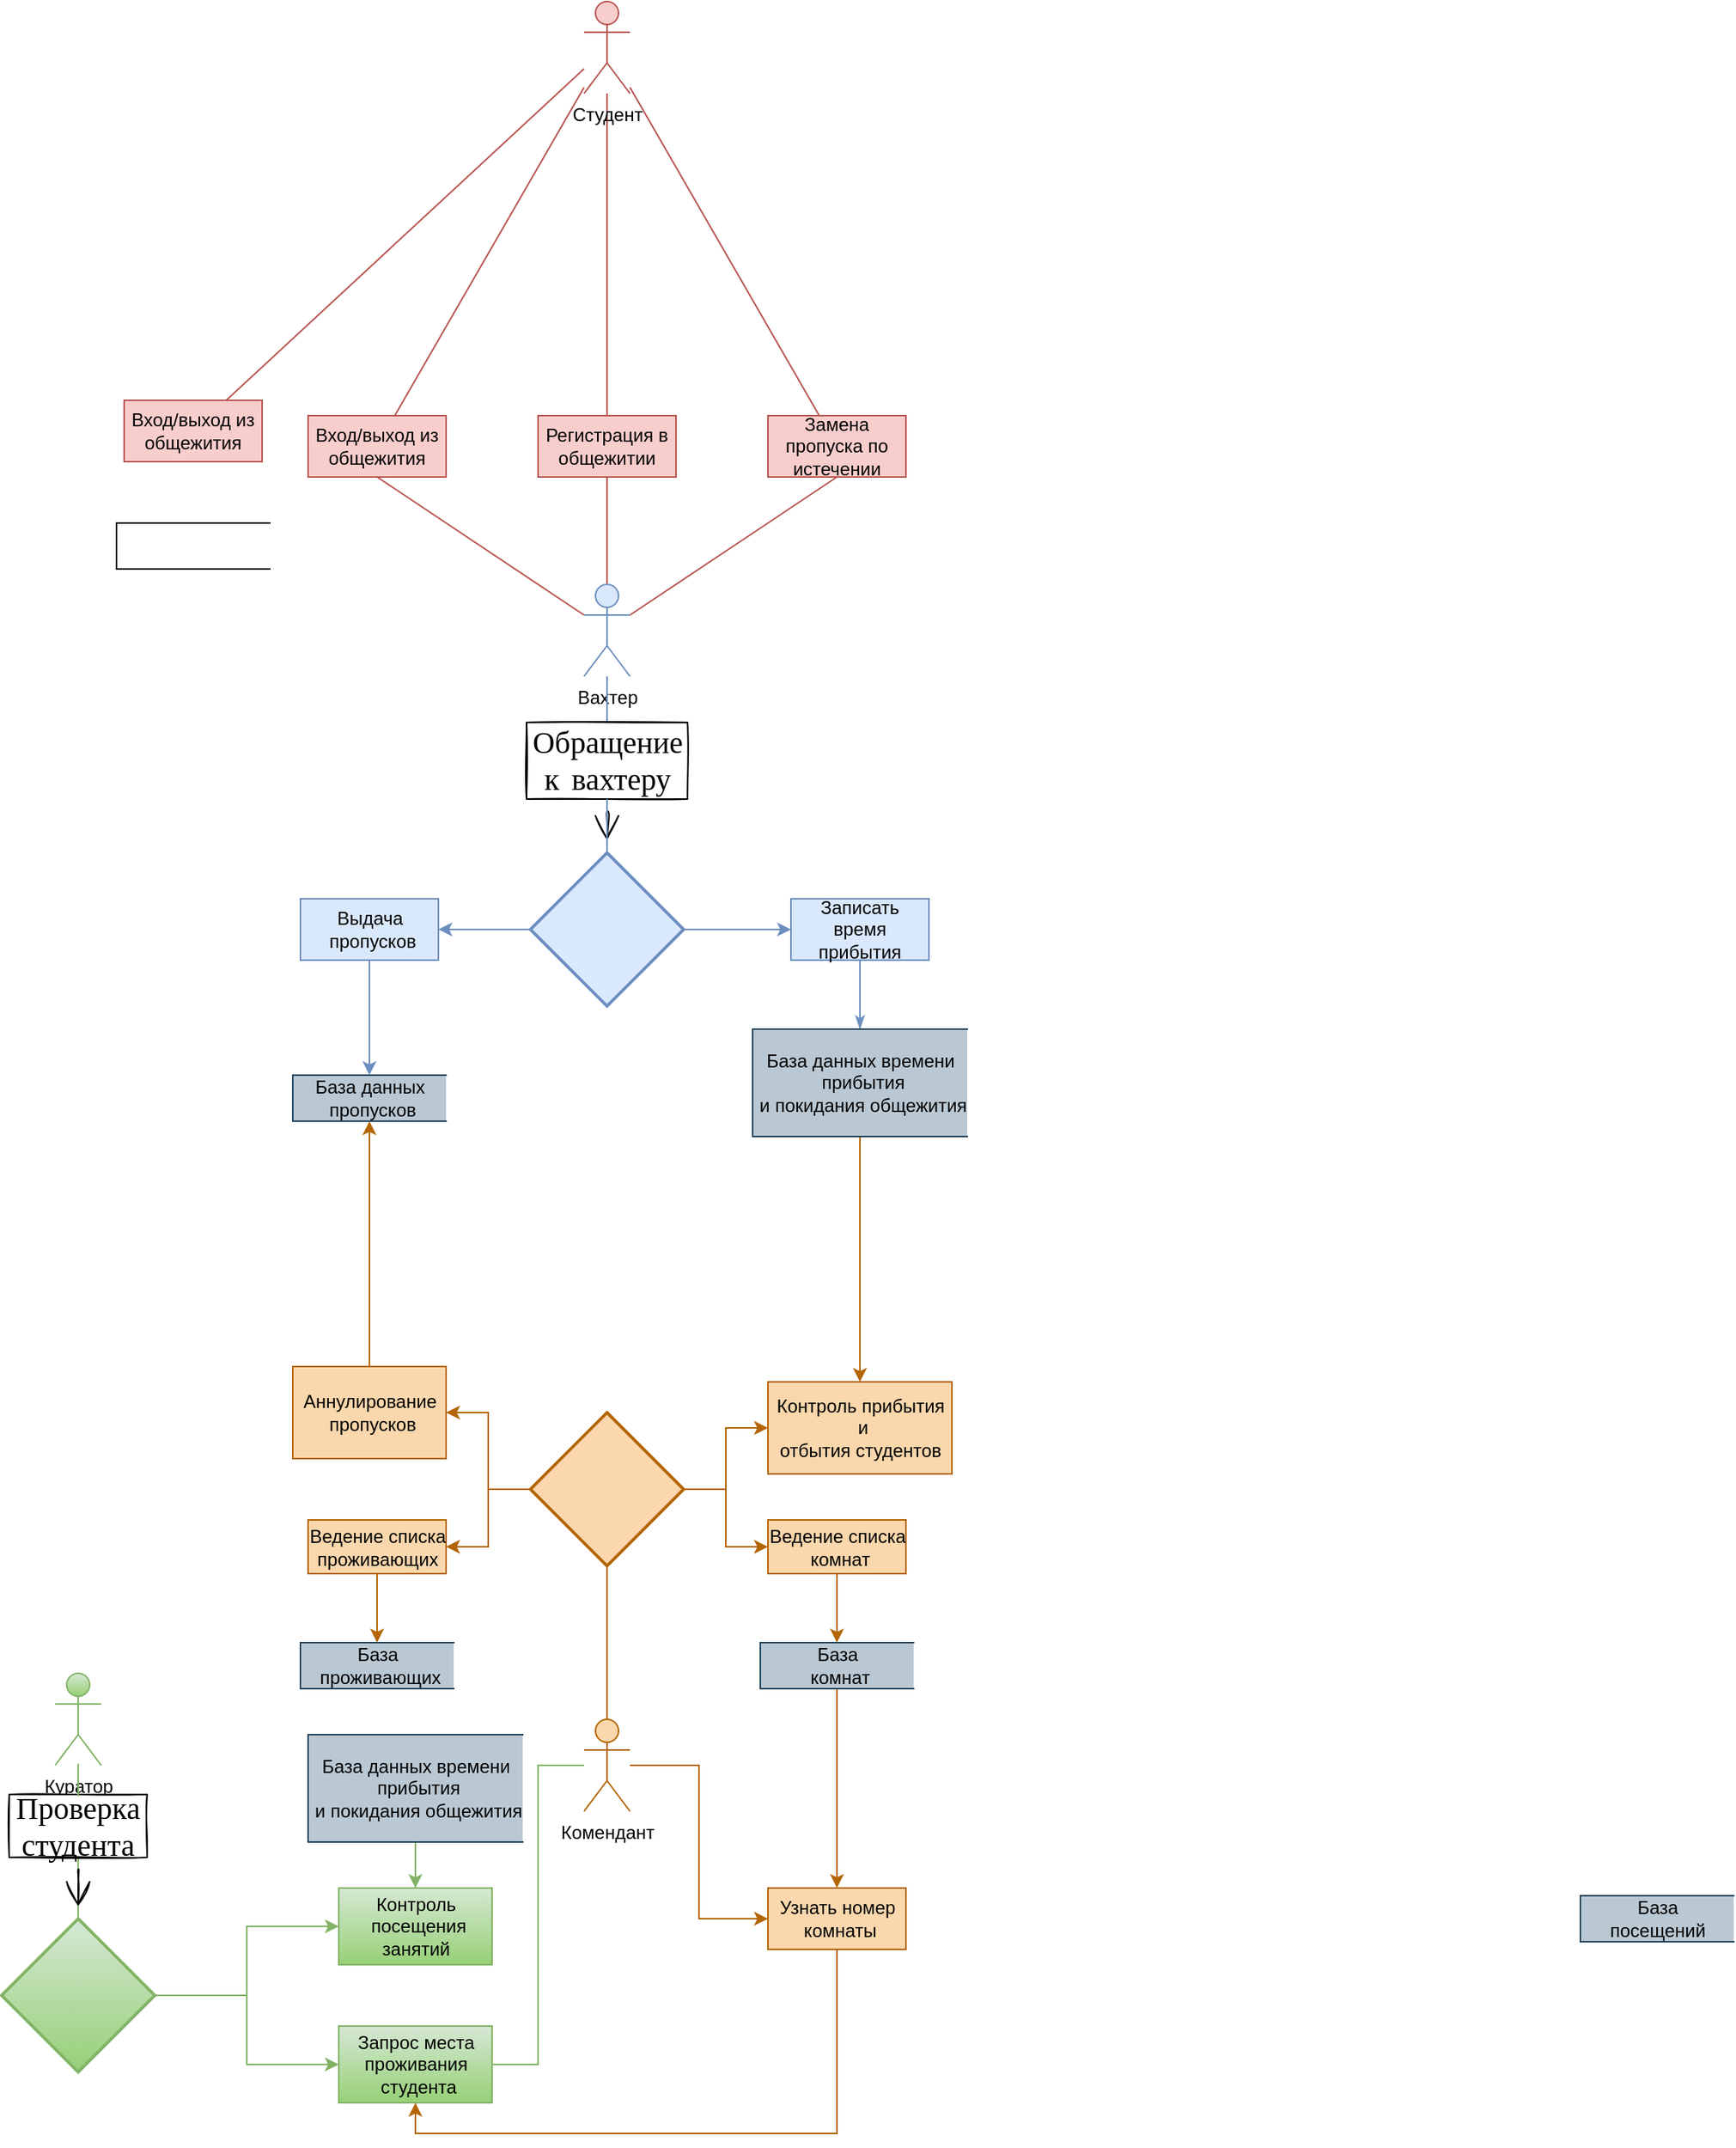 <mxfile version="15.6.2" type="github">
  <diagram id="jD6TNM_BQeUBffr7h1Vu" name="Страница 1">
    <mxGraphModel dx="2048" dy="654" grid="1" gridSize="10" guides="1" tooltips="1" connect="1" arrows="1" fold="1" page="1" pageScale="1" pageWidth="827" pageHeight="1169" math="0" shadow="0">
      <root>
        <mxCell id="0" />
        <mxCell id="1" parent="0" />
        <mxCell id="icmjAIZ1aDsR7eF-hHrB-108" style="rounded=0;orthogonalLoop=1;jettySize=auto;html=1;startArrow=none;startFill=0;endArrow=none;endFill=0;fillColor=#f8cecc;strokeColor=#b85450;" parent="1" source="icmjAIZ1aDsR7eF-hHrB-1" target="icmjAIZ1aDsR7eF-hHrB-5" edge="1">
          <mxGeometry relative="1" as="geometry">
            <mxPoint x="225.059" y="100" as="sourcePoint" />
            <mxPoint x="225" y="150" as="targetPoint" />
          </mxGeometry>
        </mxCell>
        <mxCell id="tD3QRTbrXEDpXQR9bQmA-1" style="edgeStyle=none;rounded=0;orthogonalLoop=1;jettySize=auto;html=1;endArrow=none;endFill=0;fillColor=#f8cecc;strokeColor=#b85450;" edge="1" parent="1" source="icmjAIZ1aDsR7eF-hHrB-1" target="icmjAIZ1aDsR7eF-hHrB-6">
          <mxGeometry relative="1" as="geometry" />
        </mxCell>
        <mxCell id="tD3QRTbrXEDpXQR9bQmA-2" style="edgeStyle=none;rounded=0;orthogonalLoop=1;jettySize=auto;html=1;endArrow=none;endFill=0;fillColor=#f8cecc;strokeColor=#b85450;" edge="1" parent="1" source="icmjAIZ1aDsR7eF-hHrB-1" target="icmjAIZ1aDsR7eF-hHrB-7">
          <mxGeometry relative="1" as="geometry" />
        </mxCell>
        <mxCell id="tD3QRTbrXEDpXQR9bQmA-7" style="edgeStyle=none;rounded=0;orthogonalLoop=1;jettySize=auto;html=1;endArrow=none;endFill=0;fillColor=#f8cecc;strokeColor=#b85450;" edge="1" parent="1" source="icmjAIZ1aDsR7eF-hHrB-1" target="tD3QRTbrXEDpXQR9bQmA-4">
          <mxGeometry relative="1" as="geometry" />
        </mxCell>
        <mxCell id="icmjAIZ1aDsR7eF-hHrB-1" value="Студент&lt;br&gt;" style="shape=umlActor;verticalLabelPosition=bottom;verticalAlign=top;html=1;outlineConnect=0;fillColor=#f8cecc;strokeColor=#b85450;" parent="1" vertex="1">
          <mxGeometry x="210" width="30" height="60" as="geometry" />
        </mxCell>
        <mxCell id="icmjAIZ1aDsR7eF-hHrB-5" value="&lt;span&gt;Вход/выход из общежития&lt;/span&gt;" style="rounded=0;whiteSpace=wrap;html=1;fillColor=#f8cecc;strokeColor=#b85450;" parent="1" vertex="1">
          <mxGeometry x="30" y="270" width="90" height="40" as="geometry" />
        </mxCell>
        <mxCell id="icmjAIZ1aDsR7eF-hHrB-6" value="&lt;span&gt;Регистрация в общежитии&lt;/span&gt;" style="rounded=0;whiteSpace=wrap;html=1;fillColor=#f8cecc;strokeColor=#b85450;" parent="1" vertex="1">
          <mxGeometry x="180" y="270" width="90" height="40" as="geometry" />
        </mxCell>
        <mxCell id="icmjAIZ1aDsR7eF-hHrB-7" value="&lt;span&gt;Замена пропуска по истечении&lt;/span&gt;" style="rounded=0;whiteSpace=wrap;html=1;fillColor=#f8cecc;strokeColor=#b85450;" parent="1" vertex="1">
          <mxGeometry x="330" y="270" width="90" height="40" as="geometry" />
        </mxCell>
        <mxCell id="icmjAIZ1aDsR7eF-hHrB-77" style="rounded=0;orthogonalLoop=1;jettySize=auto;html=1;entryX=0.5;entryY=1;entryDx=0;entryDy=0;startArrow=none;startFill=0;endArrow=none;endFill=0;fillColor=#f8cecc;strokeColor=#b85450;" parent="1" source="icmjAIZ1aDsR7eF-hHrB-11" target="icmjAIZ1aDsR7eF-hHrB-7" edge="1">
          <mxGeometry relative="1" as="geometry" />
        </mxCell>
        <mxCell id="icmjAIZ1aDsR7eF-hHrB-78" style="rounded=0;orthogonalLoop=1;jettySize=auto;html=1;entryX=0.5;entryY=1;entryDx=0;entryDy=0;startArrow=none;startFill=0;endArrow=none;endFill=0;fillColor=#f8cecc;strokeColor=#b85450;" parent="1" source="icmjAIZ1aDsR7eF-hHrB-11" target="icmjAIZ1aDsR7eF-hHrB-6" edge="1">
          <mxGeometry relative="1" as="geometry" />
        </mxCell>
        <mxCell id="icmjAIZ1aDsR7eF-hHrB-79" style="rounded=0;orthogonalLoop=1;jettySize=auto;html=1;entryX=0.5;entryY=1;entryDx=0;entryDy=0;startArrow=none;startFill=0;endArrow=none;endFill=0;fillColor=#f8cecc;strokeColor=#b85450;" parent="1" source="icmjAIZ1aDsR7eF-hHrB-11" target="icmjAIZ1aDsR7eF-hHrB-5" edge="1">
          <mxGeometry relative="1" as="geometry">
            <mxPoint x="225" y="410" as="sourcePoint" />
          </mxGeometry>
        </mxCell>
        <mxCell id="icmjAIZ1aDsR7eF-hHrB-11" value="Вахтер" style="shape=umlActor;verticalLabelPosition=bottom;verticalAlign=top;html=1;outlineConnect=0;fillColor=#dae8fc;strokeColor=#6c8ebf;" parent="1" vertex="1">
          <mxGeometry x="210" y="380" width="30" height="60" as="geometry" />
        </mxCell>
        <mxCell id="icmjAIZ1aDsR7eF-hHrB-89" style="edgeStyle=orthogonalEdgeStyle;rounded=0;orthogonalLoop=1;jettySize=auto;html=1;startArrow=classic;startFill=1;endArrow=none;endFill=0;fillColor=#dae8fc;strokeColor=#6c8ebf;" parent="1" source="icmjAIZ1aDsR7eF-hHrB-30" target="icmjAIZ1aDsR7eF-hHrB-81" edge="1">
          <mxGeometry relative="1" as="geometry" />
        </mxCell>
        <mxCell id="icmjAIZ1aDsR7eF-hHrB-30" value="Записать время прибытия" style="rounded=0;whiteSpace=wrap;html=1;fillColor=#dae8fc;strokeColor=#6c8ebf;" parent="1" vertex="1">
          <mxGeometry x="345" y="585" width="90" height="40" as="geometry" />
        </mxCell>
        <mxCell id="icmjAIZ1aDsR7eF-hHrB-36" style="edgeStyle=orthogonalEdgeStyle;rounded=0;orthogonalLoop=1;jettySize=auto;html=1;exitX=0.5;exitY=0;exitDx=0;exitDy=0;entryX=0.5;entryY=1;entryDx=0;entryDy=0;startArrow=classicThin;startFill=1;endArrow=none;endFill=0;fillColor=#dae8fc;strokeColor=#6c8ebf;" parent="1" source="icmjAIZ1aDsR7eF-hHrB-34" target="icmjAIZ1aDsR7eF-hHrB-30" edge="1">
          <mxGeometry relative="1" as="geometry" />
        </mxCell>
        <mxCell id="icmjAIZ1aDsR7eF-hHrB-63" style="edgeStyle=orthogonalEdgeStyle;rounded=0;orthogonalLoop=1;jettySize=auto;html=1;startArrow=classic;startFill=1;endArrow=none;endFill=0;fillColor=#fad7ac;strokeColor=#b46504;exitX=0.5;exitY=0;exitDx=0;exitDy=0;entryX=0.5;entryY=1;entryDx=0;entryDy=0;" parent="1" source="icmjAIZ1aDsR7eF-hHrB-59" target="icmjAIZ1aDsR7eF-hHrB-34" edge="1">
          <mxGeometry relative="1" as="geometry">
            <mxPoint x="280" y="840" as="targetPoint" />
          </mxGeometry>
        </mxCell>
        <mxCell id="icmjAIZ1aDsR7eF-hHrB-34" value="&lt;span&gt;База данных времени&lt;br&gt;&amp;nbsp;прибытия&lt;br&gt;&amp;nbsp;и покидания общежития&lt;/span&gt;" style="html=1;dashed=0;whitespace=wrap;shape=partialRectangle;right=0;fillColor=#bac8d3;strokeColor=#23445d;" parent="1" vertex="1">
          <mxGeometry x="320" y="670" width="140" height="70" as="geometry" />
        </mxCell>
        <mxCell id="icmjAIZ1aDsR7eF-hHrB-90" style="edgeStyle=orthogonalEdgeStyle;rounded=0;orthogonalLoop=1;jettySize=auto;html=1;startArrow=classic;startFill=1;endArrow=none;endFill=0;fillColor=#dae8fc;strokeColor=#6c8ebf;" parent="1" source="icmjAIZ1aDsR7eF-hHrB-37" target="icmjAIZ1aDsR7eF-hHrB-81" edge="1">
          <mxGeometry relative="1" as="geometry" />
        </mxCell>
        <mxCell id="icmjAIZ1aDsR7eF-hHrB-37" value="&lt;span&gt;Выдача&lt;br&gt;&amp;nbsp;пропусков&lt;/span&gt;" style="html=1;dashed=0;whitespace=wrap;fillColor=#dae8fc;strokeColor=#6c8ebf;" parent="1" vertex="1">
          <mxGeometry x="25" y="585" width="90" height="40" as="geometry" />
        </mxCell>
        <mxCell id="icmjAIZ1aDsR7eF-hHrB-43" style="edgeStyle=orthogonalEdgeStyle;rounded=0;orthogonalLoop=1;jettySize=auto;html=1;entryX=0.5;entryY=1;entryDx=0;entryDy=0;startArrow=classic;startFill=1;endArrow=none;endFill=0;fillColor=#dae8fc;strokeColor=#6c8ebf;" parent="1" source="icmjAIZ1aDsR7eF-hHrB-40" target="icmjAIZ1aDsR7eF-hHrB-37" edge="1">
          <mxGeometry relative="1" as="geometry" />
        </mxCell>
        <mxCell id="icmjAIZ1aDsR7eF-hHrB-64" style="edgeStyle=orthogonalEdgeStyle;rounded=0;orthogonalLoop=1;jettySize=auto;html=1;entryX=0.5;entryY=0;entryDx=0;entryDy=0;startArrow=classic;startFill=1;endArrow=none;endFill=0;fillColor=#fad7ac;strokeColor=#b46504;" parent="1" source="icmjAIZ1aDsR7eF-hHrB-40" target="icmjAIZ1aDsR7eF-hHrB-60" edge="1">
          <mxGeometry relative="1" as="geometry" />
        </mxCell>
        <mxCell id="icmjAIZ1aDsR7eF-hHrB-40" value="База данных&lt;br&gt;&amp;nbsp;пропусков" style="html=1;dashed=0;whitespace=wrap;shape=partialRectangle;right=0;fillColor=#bac8d3;strokeColor=#23445d;" parent="1" vertex="1">
          <mxGeometry x="20" y="700" width="100" height="30" as="geometry" />
        </mxCell>
        <mxCell id="icmjAIZ1aDsR7eF-hHrB-76" style="edgeStyle=orthogonalEdgeStyle;rounded=0;orthogonalLoop=1;jettySize=auto;html=1;entryX=1;entryY=0.5;entryDx=0;entryDy=0;startArrow=none;startFill=0;endArrow=none;endFill=0;fillColor=#d5e8d4;gradientColor=#97d077;strokeColor=#82b366;" parent="1" source="icmjAIZ1aDsR7eF-hHrB-44" target="icmjAIZ1aDsR7eF-hHrB-69" edge="1">
          <mxGeometry relative="1" as="geometry" />
        </mxCell>
        <mxCell id="pvDZKcuIj3iCTg0gMcYO-24" style="edgeStyle=orthogonalEdgeStyle;rounded=0;orthogonalLoop=1;jettySize=auto;html=1;entryX=0;entryY=0.5;entryDx=0;entryDy=0;fillColor=#fad7ac;strokeColor=#b46504;" parent="1" source="icmjAIZ1aDsR7eF-hHrB-44" target="icmjAIZ1aDsR7eF-hHrB-55" edge="1">
          <mxGeometry relative="1" as="geometry" />
        </mxCell>
        <mxCell id="icmjAIZ1aDsR7eF-hHrB-44" value="Комендант" style="shape=umlActor;verticalLabelPosition=bottom;verticalAlign=top;html=1;outlineConnect=0;fillColor=#fad7ac;strokeColor=#b46504;" parent="1" vertex="1">
          <mxGeometry x="210" y="1120" width="30" height="60" as="geometry" />
        </mxCell>
        <mxCell id="icmjAIZ1aDsR7eF-hHrB-50" style="edgeStyle=orthogonalEdgeStyle;rounded=0;orthogonalLoop=1;jettySize=auto;html=1;startArrow=none;startFill=0;endArrow=none;endFill=0;fillColor=#fad7ac;strokeColor=#b46504;" parent="1" source="icmjAIZ1aDsR7eF-hHrB-91" target="icmjAIZ1aDsR7eF-hHrB-44" edge="1">
          <mxGeometry relative="1" as="geometry" />
        </mxCell>
        <mxCell id="icmjAIZ1aDsR7eF-hHrB-97" style="edgeStyle=orthogonalEdgeStyle;rounded=0;orthogonalLoop=1;jettySize=auto;html=1;startArrow=classic;startFill=1;endArrow=none;endFill=0;fillColor=#fad7ac;strokeColor=#b46504;" parent="1" source="icmjAIZ1aDsR7eF-hHrB-45" target="icmjAIZ1aDsR7eF-hHrB-91" edge="1">
          <mxGeometry relative="1" as="geometry" />
        </mxCell>
        <mxCell id="icmjAIZ1aDsR7eF-hHrB-45" value="&lt;div&gt;Ведение списка&lt;/div&gt;&lt;div&gt;проживающих&lt;/div&gt;" style="html=1;dashed=0;whitespace=wrap;fillColor=#fad7ac;strokeColor=#b46504;" parent="1" vertex="1">
          <mxGeometry x="30" y="990" width="90" height="35" as="geometry" />
        </mxCell>
        <mxCell id="icmjAIZ1aDsR7eF-hHrB-49" style="edgeStyle=orthogonalEdgeStyle;rounded=0;orthogonalLoop=1;jettySize=auto;html=1;exitX=0.5;exitY=0;exitDx=0;exitDy=0;entryX=0.5;entryY=1;entryDx=0;entryDy=0;startArrow=classic;startFill=1;endArrow=none;endFill=0;fillColor=#fad7ac;strokeColor=#b46504;" parent="1" source="icmjAIZ1aDsR7eF-hHrB-48" target="icmjAIZ1aDsR7eF-hHrB-45" edge="1">
          <mxGeometry relative="1" as="geometry" />
        </mxCell>
        <mxCell id="icmjAIZ1aDsR7eF-hHrB-48" value="База&lt;br&gt;&amp;nbsp;проживающих" style="html=1;dashed=0;whitespace=wrap;shape=partialRectangle;right=0;fillColor=#bac8d3;strokeColor=#23445d;" parent="1" vertex="1">
          <mxGeometry x="25" y="1070" width="100" height="30" as="geometry" />
        </mxCell>
        <mxCell id="icmjAIZ1aDsR7eF-hHrB-52" style="edgeStyle=orthogonalEdgeStyle;rounded=0;orthogonalLoop=1;jettySize=auto;html=1;entryX=0.5;entryY=0;entryDx=0;entryDy=0;entryPerimeter=0;startArrow=none;startFill=0;endArrow=none;endFill=0;fillColor=#fad7ac;strokeColor=#b46504;" parent="1" source="icmjAIZ1aDsR7eF-hHrB-91" target="icmjAIZ1aDsR7eF-hHrB-44" edge="1">
          <mxGeometry relative="1" as="geometry" />
        </mxCell>
        <mxCell id="icmjAIZ1aDsR7eF-hHrB-96" style="edgeStyle=orthogonalEdgeStyle;rounded=0;orthogonalLoop=1;jettySize=auto;html=1;startArrow=classic;startFill=1;endArrow=none;endFill=0;fillColor=#fad7ac;strokeColor=#b46504;" parent="1" source="icmjAIZ1aDsR7eF-hHrB-51" target="icmjAIZ1aDsR7eF-hHrB-91" edge="1">
          <mxGeometry relative="1" as="geometry" />
        </mxCell>
        <mxCell id="icmjAIZ1aDsR7eF-hHrB-51" value="&lt;span&gt;Ведение списка&lt;br&gt;&amp;nbsp;комнат&lt;/span&gt;" style="html=1;dashed=0;whitespace=wrap;fillColor=#fad7ac;strokeColor=#b46504;" parent="1" vertex="1">
          <mxGeometry x="330" y="990" width="90" height="35" as="geometry" />
        </mxCell>
        <mxCell id="icmjAIZ1aDsR7eF-hHrB-54" style="edgeStyle=orthogonalEdgeStyle;rounded=0;orthogonalLoop=1;jettySize=auto;html=1;entryX=0.5;entryY=1;entryDx=0;entryDy=0;startArrow=classic;startFill=1;endArrow=none;endFill=0;fillColor=#fad7ac;strokeColor=#b46504;" parent="1" source="icmjAIZ1aDsR7eF-hHrB-53" target="icmjAIZ1aDsR7eF-hHrB-51" edge="1">
          <mxGeometry relative="1" as="geometry" />
        </mxCell>
        <mxCell id="icmjAIZ1aDsR7eF-hHrB-58" style="edgeStyle=orthogonalEdgeStyle;rounded=0;orthogonalLoop=1;jettySize=auto;html=1;startArrow=classic;startFill=1;endArrow=none;endFill=0;fillColor=#fad7ac;strokeColor=#b46504;exitX=0.5;exitY=0;exitDx=0;exitDy=0;entryX=0.5;entryY=1;entryDx=0;entryDy=0;" parent="1" source="icmjAIZ1aDsR7eF-hHrB-55" target="icmjAIZ1aDsR7eF-hHrB-53" edge="1">
          <mxGeometry relative="1" as="geometry">
            <mxPoint x="310" y="1170" as="targetPoint" />
          </mxGeometry>
        </mxCell>
        <mxCell id="icmjAIZ1aDsR7eF-hHrB-53" value="База&lt;br&gt;&amp;nbsp;комнат" style="html=1;dashed=0;whitespace=wrap;shape=partialRectangle;right=0;fillColor=#bac8d3;strokeColor=#23445d;" parent="1" vertex="1">
          <mxGeometry x="325" y="1070" width="100" height="30" as="geometry" />
        </mxCell>
        <mxCell id="pvDZKcuIj3iCTg0gMcYO-23" style="edgeStyle=orthogonalEdgeStyle;rounded=0;orthogonalLoop=1;jettySize=auto;html=1;entryX=0.5;entryY=1;entryDx=0;entryDy=0;fillColor=#fad7ac;strokeColor=#b46504;" parent="1" source="icmjAIZ1aDsR7eF-hHrB-55" target="icmjAIZ1aDsR7eF-hHrB-69" edge="1">
          <mxGeometry relative="1" as="geometry">
            <Array as="points">
              <mxPoint x="375" y="1390" />
              <mxPoint x="100" y="1390" />
            </Array>
          </mxGeometry>
        </mxCell>
        <mxCell id="icmjAIZ1aDsR7eF-hHrB-55" value="&lt;span&gt;Узнать номер&lt;br&gt;&amp;nbsp;комнаты&lt;/span&gt;" style="html=1;dashed=0;whitespace=wrap;fillColor=#fad7ac;strokeColor=#b46504;" parent="1" vertex="1">
          <mxGeometry x="330" y="1230" width="90" height="40" as="geometry" />
        </mxCell>
        <mxCell id="icmjAIZ1aDsR7eF-hHrB-62" style="edgeStyle=orthogonalEdgeStyle;rounded=0;orthogonalLoop=1;jettySize=auto;html=1;entryX=0.5;entryY=0;entryDx=0;entryDy=0;entryPerimeter=0;startArrow=none;startFill=0;endArrow=none;endFill=0;fillColor=#fad7ac;strokeColor=#b46504;" parent="1" source="icmjAIZ1aDsR7eF-hHrB-91" target="icmjAIZ1aDsR7eF-hHrB-44" edge="1">
          <mxGeometry relative="1" as="geometry" />
        </mxCell>
        <mxCell id="icmjAIZ1aDsR7eF-hHrB-95" style="edgeStyle=orthogonalEdgeStyle;rounded=0;orthogonalLoop=1;jettySize=auto;html=1;startArrow=classic;startFill=1;endArrow=none;endFill=0;fillColor=#fad7ac;strokeColor=#b46504;" parent="1" source="icmjAIZ1aDsR7eF-hHrB-59" target="icmjAIZ1aDsR7eF-hHrB-91" edge="1">
          <mxGeometry relative="1" as="geometry" />
        </mxCell>
        <mxCell id="icmjAIZ1aDsR7eF-hHrB-59" value="&lt;span&gt;Контроль прибытия&lt;br&gt;&amp;nbsp;и &lt;br&gt;отбытия студентов&lt;/span&gt;" style="html=1;dashed=0;whitespace=wrap;fillColor=#fad7ac;strokeColor=#b46504;" parent="1" vertex="1">
          <mxGeometry x="330" y="900" width="120" height="60" as="geometry" />
        </mxCell>
        <mxCell id="icmjAIZ1aDsR7eF-hHrB-61" style="edgeStyle=orthogonalEdgeStyle;rounded=0;orthogonalLoop=1;jettySize=auto;html=1;startArrow=none;startFill=0;endArrow=none;endFill=0;fillColor=#fad7ac;strokeColor=#b46504;" parent="1" source="icmjAIZ1aDsR7eF-hHrB-91" target="icmjAIZ1aDsR7eF-hHrB-44" edge="1">
          <mxGeometry relative="1" as="geometry" />
        </mxCell>
        <mxCell id="icmjAIZ1aDsR7eF-hHrB-94" style="edgeStyle=orthogonalEdgeStyle;rounded=0;orthogonalLoop=1;jettySize=auto;html=1;startArrow=classic;startFill=1;endArrow=none;endFill=0;fillColor=#fad7ac;strokeColor=#b46504;" parent="1" source="icmjAIZ1aDsR7eF-hHrB-60" target="icmjAIZ1aDsR7eF-hHrB-91" edge="1">
          <mxGeometry relative="1" as="geometry" />
        </mxCell>
        <mxCell id="icmjAIZ1aDsR7eF-hHrB-60" value="&lt;span&gt;Аннулирование&lt;br&gt;&amp;nbsp;пропусков&lt;/span&gt;" style="html=1;dashed=0;whitespace=wrap;fillColor=#fad7ac;strokeColor=#b46504;" parent="1" vertex="1">
          <mxGeometry x="20" y="890" width="100" height="60" as="geometry" />
        </mxCell>
        <mxCell id="icmjAIZ1aDsR7eF-hHrB-101" style="edgeStyle=orthogonalEdgeStyle;rounded=0;orthogonalLoop=1;jettySize=auto;html=1;entryX=0.5;entryY=0;entryDx=0;entryDy=0;entryPerimeter=0;startArrow=none;startFill=0;endArrow=none;endFill=0;fillColor=#d5e8d4;gradientColor=#97d077;strokeColor=#82b366;" parent="1" source="DtwPcJMlD-o3ZfyWHkww-4" target="icmjAIZ1aDsR7eF-hHrB-98" edge="1">
          <mxGeometry relative="1" as="geometry" />
        </mxCell>
        <mxCell id="icmjAIZ1aDsR7eF-hHrB-65" value="Куратор" style="shape=umlActor;verticalLabelPosition=bottom;verticalAlign=top;html=1;outlineConnect=0;labelBackgroundColor=none;fillColor=#d5e8d4;gradientColor=#97d077;strokeColor=#82b366;" parent="1" vertex="1">
          <mxGeometry x="-135" y="1090" width="30" height="60" as="geometry" />
        </mxCell>
        <mxCell id="icmjAIZ1aDsR7eF-hHrB-104" style="edgeStyle=orthogonalEdgeStyle;rounded=0;orthogonalLoop=1;jettySize=auto;html=1;entryX=1;entryY=0.5;entryDx=0;entryDy=0;entryPerimeter=0;startArrow=classic;startFill=1;endArrow=none;endFill=0;fillColor=#d5e8d4;gradientColor=#97d077;strokeColor=#82b366;" parent="1" source="icmjAIZ1aDsR7eF-hHrB-66" target="icmjAIZ1aDsR7eF-hHrB-98" edge="1">
          <mxGeometry relative="1" as="geometry" />
        </mxCell>
        <mxCell id="icmjAIZ1aDsR7eF-hHrB-66" value="&lt;span&gt;Контроль&lt;br&gt;&amp;nbsp;посещения&lt;/span&gt;&lt;br&gt;&lt;span&gt;занятий&lt;/span&gt;" style="html=1;dashed=0;whitespace=wrap;fillColor=#d5e8d4;gradientColor=#97d077;strokeColor=#82b366;" parent="1" vertex="1">
          <mxGeometry x="50" y="1230" width="100" height="50" as="geometry" />
        </mxCell>
        <mxCell id="icmjAIZ1aDsR7eF-hHrB-105" style="edgeStyle=orthogonalEdgeStyle;rounded=0;orthogonalLoop=1;jettySize=auto;html=1;startArrow=classic;startFill=1;endArrow=none;endFill=0;fillColor=#d5e8d4;gradientColor=#97d077;strokeColor=#82b366;" parent="1" source="icmjAIZ1aDsR7eF-hHrB-69" target="icmjAIZ1aDsR7eF-hHrB-98" edge="1">
          <mxGeometry relative="1" as="geometry" />
        </mxCell>
        <mxCell id="icmjAIZ1aDsR7eF-hHrB-69" value="&lt;span&gt;Запрос места&lt;/span&gt;&lt;br&gt;&lt;span&gt;проживания&lt;br&gt;&amp;nbsp;студента&lt;/span&gt;" style="html=1;dashed=0;whitespace=wrap;fillColor=#d5e8d4;gradientColor=#97d077;strokeColor=#82b366;" parent="1" vertex="1">
          <mxGeometry x="50" y="1320" width="100" height="50" as="geometry" />
        </mxCell>
        <mxCell id="icmjAIZ1aDsR7eF-hHrB-81" value="" style="strokeWidth=2;html=1;shape=mxgraph.flowchart.decision;whiteSpace=wrap;fillColor=#dae8fc;strokeColor=#6c8ebf;" parent="1" vertex="1">
          <mxGeometry x="175" y="555" width="100" height="100" as="geometry" />
        </mxCell>
        <mxCell id="icmjAIZ1aDsR7eF-hHrB-83" value="" style="endArrow=none;html=1;rounded=0;edgeStyle=orthogonalEdgeStyle;fillColor=#dae8fc;strokeColor=#6c8ebf;startArrow=none;" parent="1" source="DtwPcJMlD-o3ZfyWHkww-7" target="icmjAIZ1aDsR7eF-hHrB-11" edge="1">
          <mxGeometry relative="1" as="geometry">
            <mxPoint x="100" y="500" as="sourcePoint" />
            <mxPoint x="260" y="500" as="targetPoint" />
          </mxGeometry>
        </mxCell>
        <mxCell id="icmjAIZ1aDsR7eF-hHrB-91" value="" style="strokeWidth=2;html=1;shape=mxgraph.flowchart.decision;whiteSpace=wrap;fillColor=#fad7ac;strokeColor=#b46504;" parent="1" vertex="1">
          <mxGeometry x="175" y="920" width="100" height="100" as="geometry" />
        </mxCell>
        <mxCell id="icmjAIZ1aDsR7eF-hHrB-98" value="" style="strokeWidth=2;html=1;shape=mxgraph.flowchart.decision;whiteSpace=wrap;fillColor=#d5e8d4;gradientColor=#97d077;strokeColor=#82b366;" parent="1" vertex="1">
          <mxGeometry x="-170" y="1250" width="100" height="100" as="geometry" />
        </mxCell>
        <mxCell id="pvDZKcuIj3iCTg0gMcYO-1" value="База&lt;br&gt;посещений" style="html=1;dashed=0;whitespace=wrap;shape=partialRectangle;right=0;fillColor=#bac8d3;strokeColor=#23445d;" parent="1" vertex="1">
          <mxGeometry x="860" y="1235" width="100" height="30" as="geometry" />
        </mxCell>
        <mxCell id="pvDZKcuIj3iCTg0gMcYO-4" style="edgeStyle=orthogonalEdgeStyle;rounded=0;orthogonalLoop=1;jettySize=auto;html=1;entryX=0.5;entryY=0;entryDx=0;entryDy=0;fillColor=#d5e8d4;gradientColor=#97d077;strokeColor=#82b366;" parent="1" source="pvDZKcuIj3iCTg0gMcYO-3" target="icmjAIZ1aDsR7eF-hHrB-66" edge="1">
          <mxGeometry relative="1" as="geometry" />
        </mxCell>
        <mxCell id="pvDZKcuIj3iCTg0gMcYO-3" value="&lt;span&gt;База данных времени&lt;br&gt;&amp;nbsp;прибытия&lt;br&gt;&amp;nbsp;и покидания общежития&lt;/span&gt;" style="html=1;dashed=0;whitespace=wrap;shape=partialRectangle;right=0;fillColor=#bac8d3;strokeColor=#23445d;" parent="1" vertex="1">
          <mxGeometry x="30" y="1130" width="140" height="70" as="geometry" />
        </mxCell>
        <mxCell id="DtwPcJMlD-o3ZfyWHkww-6" style="edgeStyle=none;curved=1;rounded=0;sketch=1;hachureGap=4;orthogonalLoop=1;jettySize=auto;html=1;fontFamily=Architects Daughter;fontSource=https%3A%2F%2Ffonts.googleapis.com%2Fcss%3Ffamily%3DArchitects%2BDaughter;fontSize=16;endArrow=open;startSize=14;endSize=14;sourcePerimeterSpacing=8;targetPerimeterSpacing=8;" parent="1" source="DtwPcJMlD-o3ZfyWHkww-4" target="icmjAIZ1aDsR7eF-hHrB-98" edge="1">
          <mxGeometry relative="1" as="geometry" />
        </mxCell>
        <mxCell id="DtwPcJMlD-o3ZfyWHkww-4" value="Проверка студента" style="rounded=0;whiteSpace=wrap;html=1;sketch=1;hachureGap=4;pointerEvents=0;fontFamily=Architects Daughter;fontSource=https%3A%2F%2Ffonts.googleapis.com%2Fcss%3Ffamily%3DArchitects%2BDaughter;fontSize=20;" parent="1" vertex="1">
          <mxGeometry x="-165" y="1169" width="90" height="41" as="geometry" />
        </mxCell>
        <mxCell id="DtwPcJMlD-o3ZfyWHkww-5" value="" style="edgeStyle=orthogonalEdgeStyle;rounded=0;orthogonalLoop=1;jettySize=auto;html=1;entryX=0.5;entryY=0;entryDx=0;entryDy=0;entryPerimeter=0;startArrow=none;startFill=0;endArrow=none;endFill=0;fillColor=#d5e8d4;gradientColor=#97d077;strokeColor=#82b366;" parent="1" source="icmjAIZ1aDsR7eF-hHrB-65" target="DtwPcJMlD-o3ZfyWHkww-4" edge="1">
          <mxGeometry relative="1" as="geometry">
            <mxPoint x="-120" y="1150" as="sourcePoint" />
            <mxPoint x="-120" y="1250" as="targetPoint" />
          </mxGeometry>
        </mxCell>
        <mxCell id="DtwPcJMlD-o3ZfyWHkww-9" style="edgeStyle=none;curved=1;rounded=0;sketch=1;hachureGap=4;orthogonalLoop=1;jettySize=auto;html=1;fontFamily=Architects Daughter;fontSource=https%3A%2F%2Ffonts.googleapis.com%2Fcss%3Ffamily%3DArchitects%2BDaughter;fontSize=16;endArrow=open;startSize=14;endSize=14;sourcePerimeterSpacing=8;targetPerimeterSpacing=8;" parent="1" source="DtwPcJMlD-o3ZfyWHkww-7" target="icmjAIZ1aDsR7eF-hHrB-81" edge="1">
          <mxGeometry relative="1" as="geometry" />
        </mxCell>
        <mxCell id="DtwPcJMlD-o3ZfyWHkww-7" value="Обращение к вахтеру" style="rounded=0;whiteSpace=wrap;html=1;sketch=1;hachureGap=4;pointerEvents=0;fontFamily=Architects Daughter;fontSource=https%3A%2F%2Ffonts.googleapis.com%2Fcss%3Ffamily%3DArchitects%2BDaughter;fontSize=20;" parent="1" vertex="1">
          <mxGeometry x="172.5" y="470" width="105" height="50" as="geometry" />
        </mxCell>
        <mxCell id="DtwPcJMlD-o3ZfyWHkww-8" value="" style="endArrow=none;html=1;rounded=0;edgeStyle=orthogonalEdgeStyle;fillColor=#dae8fc;strokeColor=#6c8ebf;" parent="1" source="icmjAIZ1aDsR7eF-hHrB-81" target="DtwPcJMlD-o3ZfyWHkww-7" edge="1">
          <mxGeometry relative="1" as="geometry">
            <mxPoint x="225" y="555" as="sourcePoint" />
            <mxPoint x="225" y="440" as="targetPoint" />
          </mxGeometry>
        </mxCell>
        <mxCell id="tD3QRTbrXEDpXQR9bQmA-4" value="&lt;span&gt;Вход/выход из общежития&lt;/span&gt;" style="rounded=0;whiteSpace=wrap;html=1;fillColor=#f8cecc;strokeColor=#b85450;" vertex="1" parent="1">
          <mxGeometry x="-90" y="260" width="90" height="40" as="geometry" />
        </mxCell>
        <mxCell id="tD3QRTbrXEDpXQR9bQmA-8" value="" style="html=1;dashed=0;whitespace=wrap;shape=partialRectangle;right=0;" vertex="1" parent="1">
          <mxGeometry x="-95" y="340" width="100" height="30" as="geometry" />
        </mxCell>
      </root>
    </mxGraphModel>
  </diagram>
</mxfile>
